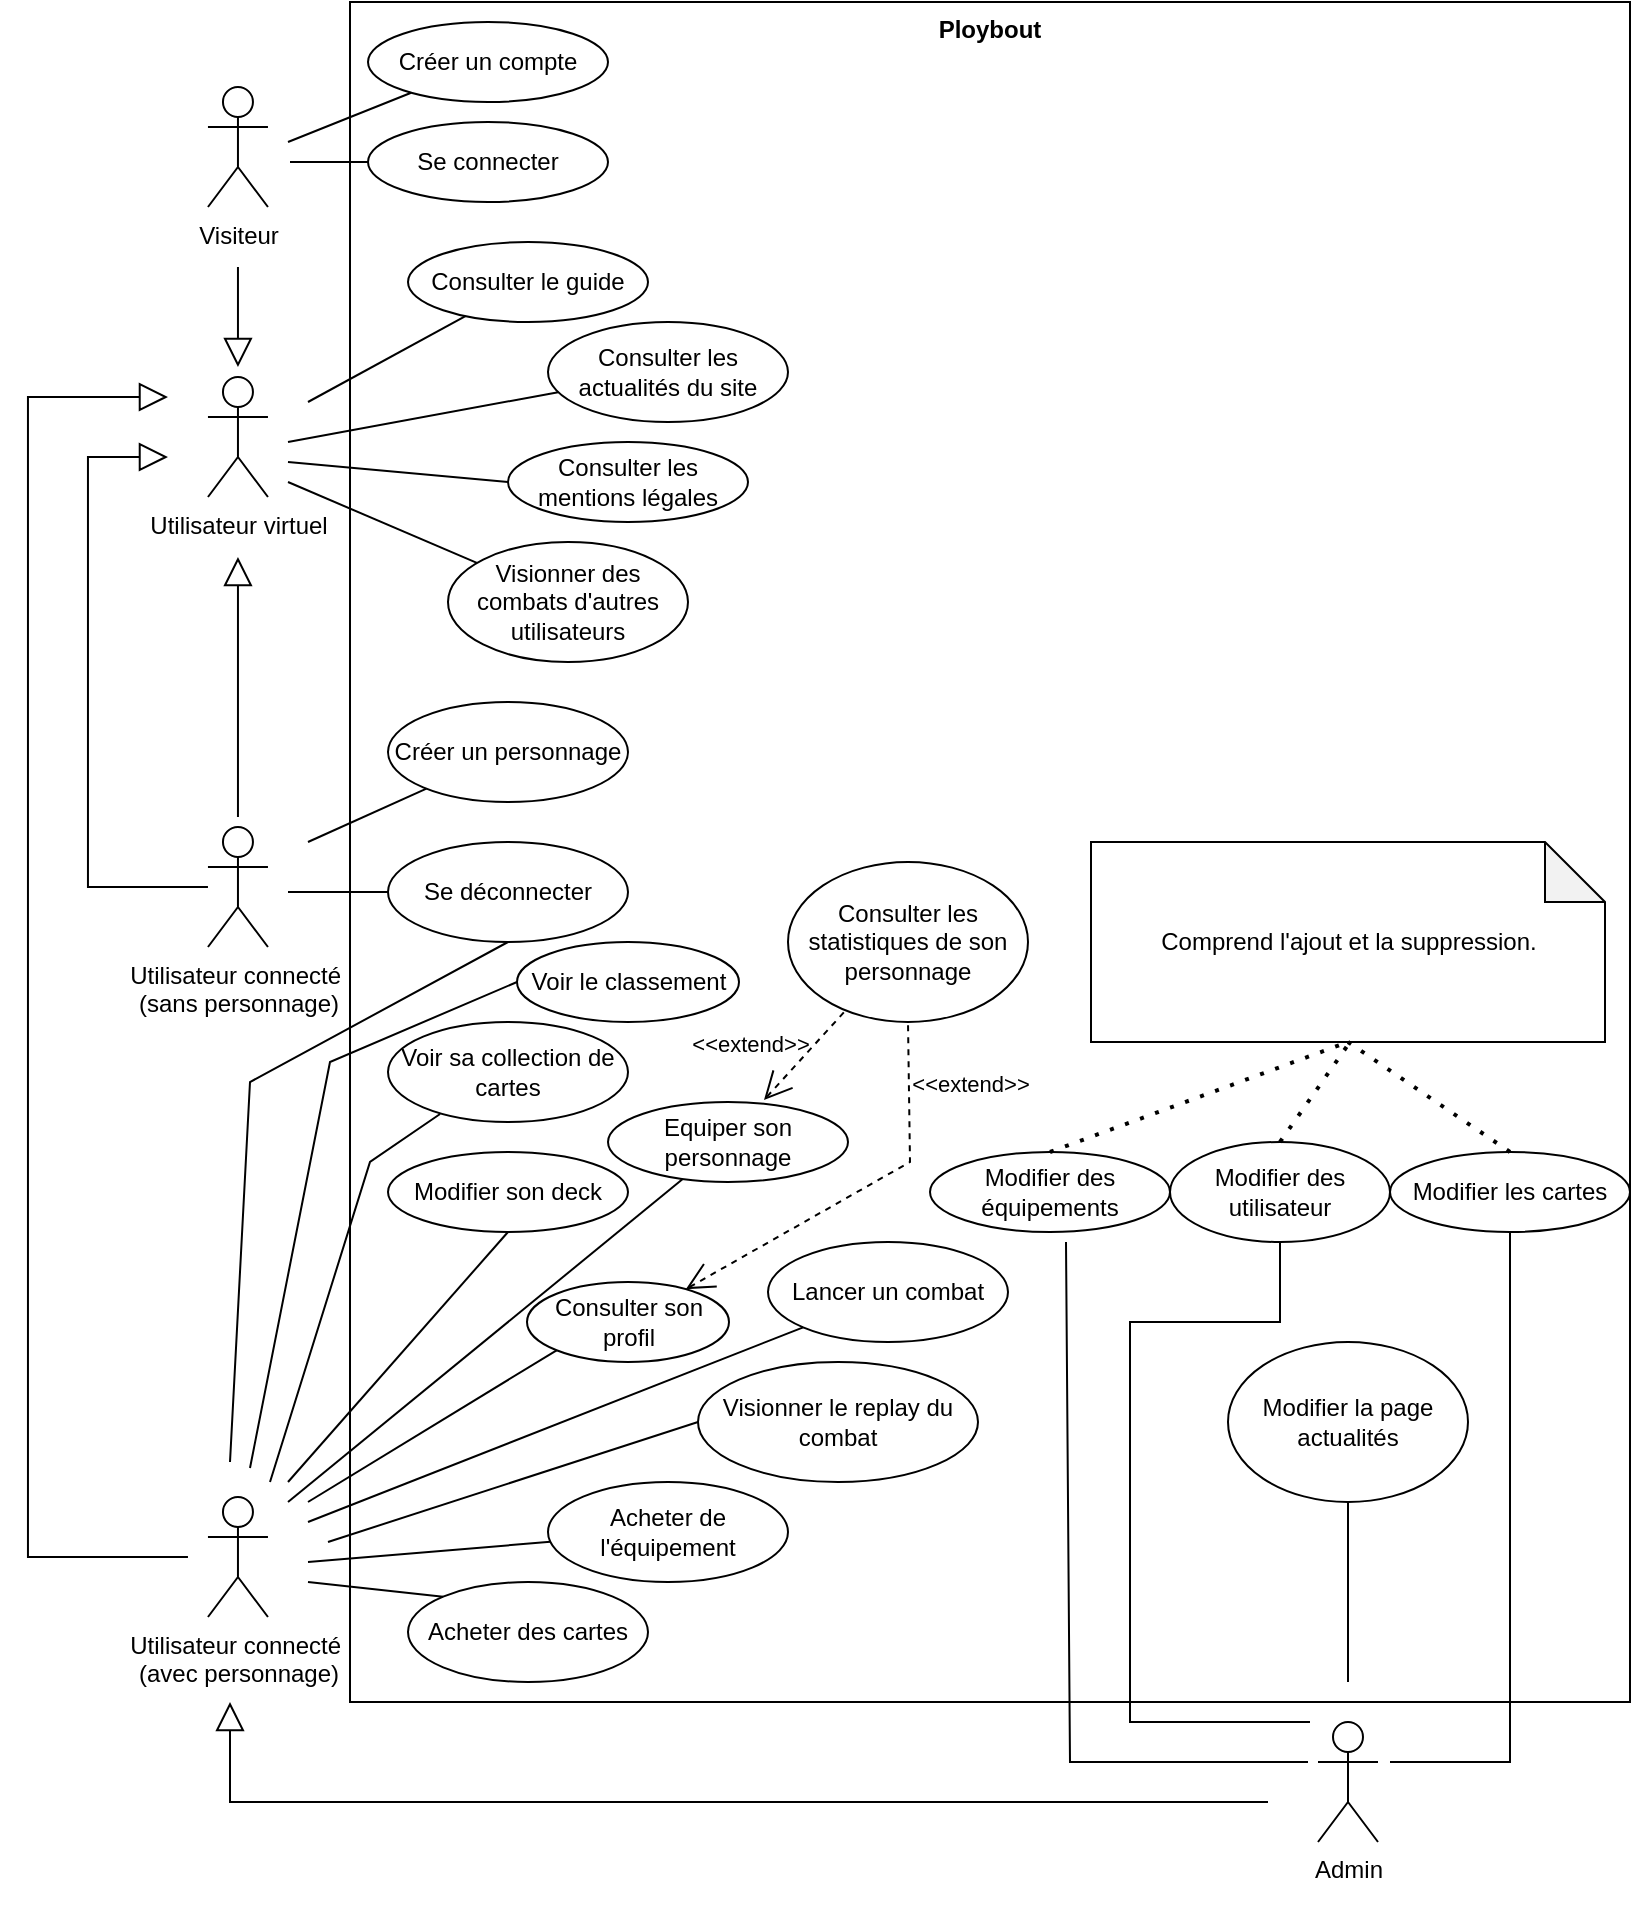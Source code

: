 <mxfile version="24.8.3">
  <diagram name="Page-1" id="s-X5KFM3s4Uk3z4-7ppp">
    <mxGraphModel dx="2420" dy="836" grid="1" gridSize="10" guides="1" tooltips="1" connect="1" arrows="1" fold="1" page="1" pageScale="1" pageWidth="827" pageHeight="1169" math="0" shadow="0">
      <root>
        <mxCell id="0" />
        <mxCell id="1" parent="0" />
        <mxCell id="ZJ0YUTRqLwALlBvn8h17-130" value="Ploybout" style="shape=rect;html=1;verticalAlign=top;fontStyle=1;whiteSpace=wrap;align=center;" parent="1" vertex="1">
          <mxGeometry x="170" y="10" width="640" height="850" as="geometry" />
        </mxCell>
        <mxCell id="ZJ0YUTRqLwALlBvn8h17-1" value="Visiteur" style="shape=umlActor;verticalLabelPosition=bottom;verticalAlign=top;html=1;outlineConnect=0;" parent="1" vertex="1">
          <mxGeometry x="98.98" y="52.5" width="30" height="60" as="geometry" />
        </mxCell>
        <mxCell id="ZJ0YUTRqLwALlBvn8h17-2" value="&lt;div&gt;Utilisateur connecté&amp;nbsp;&lt;/div&gt;&lt;div&gt;(avec personnage)&lt;/div&gt;" style="shape=umlActor;verticalLabelPosition=bottom;verticalAlign=top;html=1;outlineConnect=0;" parent="1" vertex="1">
          <mxGeometry x="98.98" y="757.5" width="30" height="60" as="geometry" />
        </mxCell>
        <mxCell id="ZJ0YUTRqLwALlBvn8h17-5" value="Admin&lt;div&gt;&lt;br&gt;&lt;/div&gt;" style="shape=umlActor;verticalLabelPosition=bottom;verticalAlign=top;html=1;outlineConnect=0;" parent="1" vertex="1">
          <mxGeometry x="654" y="870" width="30" height="60" as="geometry" />
        </mxCell>
        <mxCell id="ZJ0YUTRqLwALlBvn8h17-10" value="Consulter le guide" style="ellipse;whiteSpace=wrap;html=1;" parent="1" vertex="1">
          <mxGeometry x="199" y="130" width="120" height="40" as="geometry" />
        </mxCell>
        <mxCell id="ZJ0YUTRqLwALlBvn8h17-11" value="Consulter les actualités du site" style="ellipse;whiteSpace=wrap;html=1;" parent="1" vertex="1">
          <mxGeometry x="269" y="170" width="120" height="50" as="geometry" />
        </mxCell>
        <mxCell id="ZJ0YUTRqLwALlBvn8h17-12" value="Consulter les mentions légales" style="ellipse;whiteSpace=wrap;html=1;" parent="1" vertex="1">
          <mxGeometry x="249" y="230" width="120" height="40" as="geometry" />
        </mxCell>
        <mxCell id="ZJ0YUTRqLwALlBvn8h17-15" value="Lancer un combat" style="ellipse;whiteSpace=wrap;html=1;" parent="1" vertex="1">
          <mxGeometry x="379" y="630" width="120" height="50" as="geometry" />
        </mxCell>
        <mxCell id="ZJ0YUTRqLwALlBvn8h17-16" value="Equiper son personnage" style="ellipse;whiteSpace=wrap;html=1;" parent="1" vertex="1">
          <mxGeometry x="299" y="560" width="120" height="40" as="geometry" />
        </mxCell>
        <mxCell id="ZJ0YUTRqLwALlBvn8h17-17" value="Modifier son deck" style="ellipse;whiteSpace=wrap;html=1;" parent="1" vertex="1">
          <mxGeometry x="189" y="585" width="120" height="40" as="geometry" />
        </mxCell>
        <mxCell id="ZJ0YUTRqLwALlBvn8h17-18" value="Consulter son profil" style="ellipse;whiteSpace=wrap;html=1;" parent="1" vertex="1">
          <mxGeometry x="258.5" y="650" width="101" height="40" as="geometry" />
        </mxCell>
        <mxCell id="ZJ0YUTRqLwALlBvn8h17-20" value="Créer un compte" style="ellipse;whiteSpace=wrap;html=1;" parent="1" vertex="1">
          <mxGeometry x="179" y="20" width="120" height="40" as="geometry" />
        </mxCell>
        <mxCell id="ZJ0YUTRqLwALlBvn8h17-21" value="Créer un personnage" style="ellipse;whiteSpace=wrap;html=1;" parent="1" vertex="1">
          <mxGeometry x="189" y="360" width="120" height="50" as="geometry" />
        </mxCell>
        <mxCell id="ZJ0YUTRqLwALlBvn8h17-22" value="Se connecter" style="ellipse;whiteSpace=wrap;html=1;" parent="1" vertex="1">
          <mxGeometry x="179" y="70" width="120" height="40" as="geometry" />
        </mxCell>
        <mxCell id="ZJ0YUTRqLwALlBvn8h17-24" value="Acheter des cartes" style="ellipse;whiteSpace=wrap;html=1;" parent="1" vertex="1">
          <mxGeometry x="199" y="800" width="120" height="50" as="geometry" />
        </mxCell>
        <mxCell id="ZJ0YUTRqLwALlBvn8h17-25" value="Acheter de l&#39;équipement" style="ellipse;whiteSpace=wrap;html=1;" parent="1" vertex="1">
          <mxGeometry x="269" y="750" width="120" height="50" as="geometry" />
        </mxCell>
        <mxCell id="ZJ0YUTRqLwALlBvn8h17-37" value="Se déconnecter" style="ellipse;whiteSpace=wrap;html=1;" parent="1" vertex="1">
          <mxGeometry x="189" y="430" width="120" height="50" as="geometry" />
        </mxCell>
        <mxCell id="ZJ0YUTRqLwALlBvn8h17-41" value="Voir sa collection de cartes" style="ellipse;whiteSpace=wrap;html=1;" parent="1" vertex="1">
          <mxGeometry x="189" y="520" width="120" height="50" as="geometry" />
        </mxCell>
        <mxCell id="ZJ0YUTRqLwALlBvn8h17-48" value="Visionner le replay du combat" style="ellipse;whiteSpace=wrap;html=1;" parent="1" vertex="1">
          <mxGeometry x="344" y="690" width="140" height="60" as="geometry" />
        </mxCell>
        <mxCell id="ZJ0YUTRqLwALlBvn8h17-49" value="Utilisateur virtuel" style="shape=umlActor;verticalLabelPosition=bottom;verticalAlign=top;html=1;outlineConnect=0;" parent="1" vertex="1">
          <mxGeometry x="98.98" y="197.5" width="30" height="60" as="geometry" />
        </mxCell>
        <mxCell id="ZJ0YUTRqLwALlBvn8h17-43" value="Utilisateur connecté&amp;nbsp;&lt;div&gt;(sans personnage)&lt;/div&gt;" style="shape=umlActor;verticalLabelPosition=bottom;verticalAlign=top;html=1;outlineConnect=0;" parent="1" vertex="1">
          <mxGeometry x="98.98" y="422.5" width="30" height="60" as="geometry" />
        </mxCell>
        <mxCell id="ZJ0YUTRqLwALlBvn8h17-76" value="" style="edgeStyle=none;html=1;endArrow=block;endFill=0;endSize=12;verticalAlign=bottom;rounded=0;" parent="1" edge="1">
          <mxGeometry width="160" relative="1" as="geometry">
            <mxPoint x="113.98" y="417.5" as="sourcePoint" />
            <mxPoint x="113.98" y="287.5" as="targetPoint" />
          </mxGeometry>
        </mxCell>
        <mxCell id="ZJ0YUTRqLwALlBvn8h17-77" value="" style="edgeStyle=none;html=1;endArrow=block;endFill=0;endSize=12;verticalAlign=bottom;rounded=0;" parent="1" edge="1">
          <mxGeometry width="160" relative="1" as="geometry">
            <mxPoint x="113.98" y="142.5" as="sourcePoint" />
            <mxPoint x="113.98" y="192.5" as="targetPoint" />
          </mxGeometry>
        </mxCell>
        <mxCell id="ZJ0YUTRqLwALlBvn8h17-78" value="" style="edgeStyle=none;html=1;endArrow=block;endFill=0;endSize=12;verticalAlign=bottom;rounded=0;" parent="1" source="ZJ0YUTRqLwALlBvn8h17-43" edge="1">
          <mxGeometry width="160" relative="1" as="geometry">
            <mxPoint x="98.98" y="477.5" as="sourcePoint" />
            <mxPoint x="78.98" y="237.5" as="targetPoint" />
            <Array as="points">
              <mxPoint x="38.98" y="452.5" />
              <mxPoint x="38.98" y="237.5" />
            </Array>
          </mxGeometry>
        </mxCell>
        <mxCell id="ZJ0YUTRqLwALlBvn8h17-81" value="" style="edgeStyle=none;html=1;endArrow=block;endFill=0;endSize=12;verticalAlign=bottom;rounded=0;" parent="1" edge="1">
          <mxGeometry width="160" relative="1" as="geometry">
            <mxPoint x="629" y="910" as="sourcePoint" />
            <mxPoint x="110" y="860" as="targetPoint" />
            <Array as="points">
              <mxPoint x="110" y="910" />
            </Array>
          </mxGeometry>
        </mxCell>
        <mxCell id="ZJ0YUTRqLwALlBvn8h17-85" value="" style="endArrow=none;html=1;rounded=0;" parent="1" target="ZJ0YUTRqLwALlBvn8h17-20" edge="1">
          <mxGeometry width="50" height="50" relative="1" as="geometry">
            <mxPoint x="139" y="80" as="sourcePoint" />
            <mxPoint x="409" y="325" as="targetPoint" />
          </mxGeometry>
        </mxCell>
        <mxCell id="ZJ0YUTRqLwALlBvn8h17-86" value="" style="endArrow=none;html=1;rounded=0;" parent="1" target="ZJ0YUTRqLwALlBvn8h17-22" edge="1">
          <mxGeometry width="50" height="50" relative="1" as="geometry">
            <mxPoint x="140" y="90" as="sourcePoint" />
            <mxPoint x="211" y="-45" as="targetPoint" />
          </mxGeometry>
        </mxCell>
        <mxCell id="ZJ0YUTRqLwALlBvn8h17-87" value="" style="endArrow=none;html=1;rounded=0;" parent="1" target="ZJ0YUTRqLwALlBvn8h17-10" edge="1">
          <mxGeometry width="50" height="50" relative="1" as="geometry">
            <mxPoint x="149" y="210" as="sourcePoint" />
            <mxPoint x="189" y="99" as="targetPoint" />
          </mxGeometry>
        </mxCell>
        <mxCell id="ZJ0YUTRqLwALlBvn8h17-88" value="" style="endArrow=none;html=1;rounded=0;" parent="1" target="ZJ0YUTRqLwALlBvn8h17-11" edge="1">
          <mxGeometry width="50" height="50" relative="1" as="geometry">
            <mxPoint x="139" y="230" as="sourcePoint" />
            <mxPoint x="245" y="186" as="targetPoint" />
          </mxGeometry>
        </mxCell>
        <mxCell id="ZJ0YUTRqLwALlBvn8h17-89" value="" style="endArrow=none;html=1;rounded=0;entryX=0;entryY=0.5;entryDx=0;entryDy=0;" parent="1" target="ZJ0YUTRqLwALlBvn8h17-12" edge="1">
          <mxGeometry width="50" height="50" relative="1" as="geometry">
            <mxPoint x="139" y="240" as="sourcePoint" />
            <mxPoint x="209" y="270" as="targetPoint" />
          </mxGeometry>
        </mxCell>
        <mxCell id="ZJ0YUTRqLwALlBvn8h17-91" value="" style="endArrow=none;html=1;rounded=0;" parent="1" target="ZJ0YUTRqLwALlBvn8h17-37" edge="1">
          <mxGeometry width="50" height="50" relative="1" as="geometry">
            <mxPoint x="139" y="455" as="sourcePoint" />
            <mxPoint x="409" y="440" as="targetPoint" />
          </mxGeometry>
        </mxCell>
        <mxCell id="ZJ0YUTRqLwALlBvn8h17-94" value="" style="edgeStyle=none;html=1;endArrow=block;endFill=0;endSize=12;verticalAlign=bottom;rounded=0;" parent="1" edge="1">
          <mxGeometry width="160" relative="1" as="geometry">
            <mxPoint x="88.98" y="787.5" as="sourcePoint" />
            <mxPoint x="78.98" y="207.5" as="targetPoint" />
            <Array as="points">
              <mxPoint x="8.98" y="787.5" />
              <mxPoint x="8.98" y="207.5" />
            </Array>
          </mxGeometry>
        </mxCell>
        <mxCell id="ZJ0YUTRqLwALlBvn8h17-96" value="Visionner des combats d&#39;autres utilisateurs" style="ellipse;whiteSpace=wrap;html=1;" parent="1" vertex="1">
          <mxGeometry x="219" y="280" width="120" height="60" as="geometry" />
        </mxCell>
        <mxCell id="ZJ0YUTRqLwALlBvn8h17-97" value="" style="endArrow=none;html=1;rounded=0;" parent="1" target="ZJ0YUTRqLwALlBvn8h17-96" edge="1">
          <mxGeometry width="50" height="50" relative="1" as="geometry">
            <mxPoint x="139" y="250" as="sourcePoint" />
            <mxPoint x="209" y="320" as="targetPoint" />
          </mxGeometry>
        </mxCell>
        <mxCell id="ZJ0YUTRqLwALlBvn8h17-98" value="" style="endArrow=none;html=1;rounded=0;entryX=0.217;entryY=0.92;entryDx=0;entryDy=0;entryPerimeter=0;" parent="1" target="ZJ0YUTRqLwALlBvn8h17-41" edge="1">
          <mxGeometry width="50" height="50" relative="1" as="geometry">
            <mxPoint x="130" y="750" as="sourcePoint" />
            <mxPoint x="108.98" y="597.5" as="targetPoint" />
            <Array as="points">
              <mxPoint x="180" y="590" />
            </Array>
          </mxGeometry>
        </mxCell>
        <mxCell id="ZJ0YUTRqLwALlBvn8h17-99" value="" style="endArrow=none;html=1;rounded=0;" parent="1" target="ZJ0YUTRqLwALlBvn8h17-21" edge="1">
          <mxGeometry width="50" height="50" relative="1" as="geometry">
            <mxPoint x="149" y="430" as="sourcePoint" />
            <mxPoint x="409" y="510" as="targetPoint" />
          </mxGeometry>
        </mxCell>
        <mxCell id="ZJ0YUTRqLwALlBvn8h17-100" value="" style="endArrow=none;html=1;rounded=0;" parent="1" target="ZJ0YUTRqLwALlBvn8h17-16" edge="1">
          <mxGeometry width="50" height="50" relative="1" as="geometry">
            <mxPoint x="139" y="760" as="sourcePoint" />
            <mxPoint x="409" y="570" as="targetPoint" />
          </mxGeometry>
        </mxCell>
        <mxCell id="ZJ0YUTRqLwALlBvn8h17-101" value="" style="endArrow=none;html=1;rounded=0;entryX=0;entryY=1;entryDx=0;entryDy=0;" parent="1" target="ZJ0YUTRqLwALlBvn8h17-15" edge="1">
          <mxGeometry width="50" height="50" relative="1" as="geometry">
            <mxPoint x="149" y="770" as="sourcePoint" />
            <mxPoint x="409" y="570" as="targetPoint" />
          </mxGeometry>
        </mxCell>
        <mxCell id="ZJ0YUTRqLwALlBvn8h17-102" value="" style="endArrow=none;html=1;rounded=0;entryX=0;entryY=1;entryDx=0;entryDy=0;" parent="1" target="ZJ0YUTRqLwALlBvn8h17-18" edge="1">
          <mxGeometry width="50" height="50" relative="1" as="geometry">
            <mxPoint x="149" y="760" as="sourcePoint" />
            <mxPoint x="409" y="570" as="targetPoint" />
          </mxGeometry>
        </mxCell>
        <mxCell id="ZJ0YUTRqLwALlBvn8h17-103" value="&amp;lt;&amp;lt;extend&amp;gt;&amp;gt;" style="edgeStyle=none;html=1;startArrow=open;endArrow=none;startSize=12;verticalAlign=bottom;dashed=1;labelBackgroundColor=none;rounded=0;entryX=0.5;entryY=1;entryDx=0;entryDy=0;" parent="1" source="ZJ0YUTRqLwALlBvn8h17-18" target="ZJ0YUTRqLwALlBvn8h17-104" edge="1">
          <mxGeometry x="0.593" y="-30" width="160" relative="1" as="geometry">
            <mxPoint x="299" y="600" as="sourcePoint" />
            <mxPoint x="559" y="620" as="targetPoint" />
            <Array as="points">
              <mxPoint x="450" y="590" />
            </Array>
            <mxPoint as="offset" />
          </mxGeometry>
        </mxCell>
        <mxCell id="ZJ0YUTRqLwALlBvn8h17-104" value="Consulter les statistiques de son personnage" style="ellipse;whiteSpace=wrap;html=1;" parent="1" vertex="1">
          <mxGeometry x="389" y="440" width="120" height="80" as="geometry" />
        </mxCell>
        <mxCell id="ZJ0YUTRqLwALlBvn8h17-105" value="" style="endArrow=none;html=1;rounded=0;entryX=0;entryY=0.5;entryDx=0;entryDy=0;" parent="1" target="ZJ0YUTRqLwALlBvn8h17-48" edge="1">
          <mxGeometry width="50" height="50" relative="1" as="geometry">
            <mxPoint x="159" y="780" as="sourcePoint" />
            <mxPoint x="409" y="470" as="targetPoint" />
          </mxGeometry>
        </mxCell>
        <mxCell id="ZJ0YUTRqLwALlBvn8h17-106" value="Modifier les cartes" style="ellipse;whiteSpace=wrap;html=1;" parent="1" vertex="1">
          <mxGeometry x="690" y="585" width="120" height="40" as="geometry" />
        </mxCell>
        <mxCell id="ZJ0YUTRqLwALlBvn8h17-111" value="Modifier des équipements" style="ellipse;whiteSpace=wrap;html=1;" parent="1" vertex="1">
          <mxGeometry x="460" y="585" width="120" height="40" as="geometry" />
        </mxCell>
        <mxCell id="ZJ0YUTRqLwALlBvn8h17-112" value="Modifier la page actualités" style="ellipse;whiteSpace=wrap;html=1;" parent="1" vertex="1">
          <mxGeometry x="609" y="680" width="120" height="80" as="geometry" />
        </mxCell>
        <mxCell id="ZJ0YUTRqLwALlBvn8h17-114" value="Comprend l&#39;ajout et la suppression." style="shape=note;whiteSpace=wrap;html=1;backgroundOutline=1;darkOpacity=0.05;" parent="1" vertex="1">
          <mxGeometry x="540.5" y="430" width="257" height="100" as="geometry" />
        </mxCell>
        <mxCell id="ZJ0YUTRqLwALlBvn8h17-117" value="" style="endArrow=none;html=1;rounded=0;entryX=0;entryY=0;entryDx=0;entryDy=0;" parent="1" target="ZJ0YUTRqLwALlBvn8h17-24" edge="1">
          <mxGeometry width="50" height="50" relative="1" as="geometry">
            <mxPoint x="149" y="800" as="sourcePoint" />
            <mxPoint x="409" y="670" as="targetPoint" />
          </mxGeometry>
        </mxCell>
        <mxCell id="ZJ0YUTRqLwALlBvn8h17-118" value="" style="endArrow=none;html=1;rounded=0;" parent="1" target="ZJ0YUTRqLwALlBvn8h17-25" edge="1">
          <mxGeometry width="50" height="50" relative="1" as="geometry">
            <mxPoint x="149" y="790" as="sourcePoint" />
            <mxPoint x="409" y="670" as="targetPoint" />
          </mxGeometry>
        </mxCell>
        <mxCell id="ZJ0YUTRqLwALlBvn8h17-119" value="&amp;lt;&amp;lt;extend&amp;gt;&amp;gt;" style="edgeStyle=none;html=1;startArrow=open;endArrow=none;startSize=12;verticalAlign=bottom;dashed=1;labelBackgroundColor=none;rounded=0;exitX=0.65;exitY=-0.025;exitDx=0;exitDy=0;exitPerimeter=0;" parent="1" source="ZJ0YUTRqLwALlBvn8h17-16" target="ZJ0YUTRqLwALlBvn8h17-104" edge="1">
          <mxGeometry x="-0.69" y="18" width="160" relative="1" as="geometry">
            <mxPoint x="299" y="600" as="sourcePoint" />
            <mxPoint x="459" y="600" as="targetPoint" />
            <mxPoint as="offset" />
          </mxGeometry>
        </mxCell>
        <mxCell id="ZJ0YUTRqLwALlBvn8h17-120" value="" style="endArrow=none;html=1;rounded=0;entryX=0.5;entryY=1;entryDx=0;entryDy=0;" parent="1" target="ZJ0YUTRqLwALlBvn8h17-17" edge="1">
          <mxGeometry width="50" height="50" relative="1" as="geometry">
            <mxPoint x="139" y="750" as="sourcePoint" />
            <mxPoint x="409" y="570" as="targetPoint" />
          </mxGeometry>
        </mxCell>
        <mxCell id="ZJ0YUTRqLwALlBvn8h17-123" value="" style="endArrow=none;dashed=1;html=1;dashPattern=1 3;strokeWidth=2;rounded=0;entryX=0.5;entryY=1;entryDx=0;entryDy=0;entryPerimeter=0;exitX=0.5;exitY=0;exitDx=0;exitDy=0;" parent="1" source="ZJ0YUTRqLwALlBvn8h17-111" target="ZJ0YUTRqLwALlBvn8h17-114" edge="1">
          <mxGeometry width="50" height="50" relative="1" as="geometry">
            <mxPoint x="669" y="590" as="sourcePoint" />
            <mxPoint x="409" y="470" as="targetPoint" />
          </mxGeometry>
        </mxCell>
        <mxCell id="ZJ0YUTRqLwALlBvn8h17-124" value="" style="endArrow=none;dashed=1;html=1;dashPattern=1 3;strokeWidth=2;rounded=0;exitX=0.5;exitY=0;exitDx=0;exitDy=0;" parent="1" source="ZJ0YUTRqLwALlBvn8h17-106" edge="1">
          <mxGeometry width="50" height="50" relative="1" as="geometry">
            <mxPoint x="609" y="600" as="sourcePoint" />
            <mxPoint x="669" y="530" as="targetPoint" />
          </mxGeometry>
        </mxCell>
        <mxCell id="ZJ0YUTRqLwALlBvn8h17-127" value="" style="endArrow=none;html=1;rounded=0;entryX=0.5;entryY=1;entryDx=0;entryDy=0;" parent="1" target="ZJ0YUTRqLwALlBvn8h17-112" edge="1">
          <mxGeometry width="50" height="50" relative="1" as="geometry">
            <mxPoint x="669" y="850" as="sourcePoint" />
            <mxPoint x="409" y="670" as="targetPoint" />
          </mxGeometry>
        </mxCell>
        <mxCell id="ZJ0YUTRqLwALlBvn8h17-128" value="" style="endArrow=none;html=1;rounded=0;entryX=0.5;entryY=1;entryDx=0;entryDy=0;" parent="1" target="ZJ0YUTRqLwALlBvn8h17-106" edge="1">
          <mxGeometry width="50" height="50" relative="1" as="geometry">
            <mxPoint x="690" y="890" as="sourcePoint" />
            <mxPoint x="679" y="770" as="targetPoint" />
            <Array as="points">
              <mxPoint x="750" y="890" />
            </Array>
          </mxGeometry>
        </mxCell>
        <mxCell id="ZJ0YUTRqLwALlBvn8h17-132" value="" style="endArrow=none;html=1;rounded=0;entryX=0.5;entryY=1;entryDx=0;entryDy=0;" parent="1" target="ZJ0YUTRqLwALlBvn8h17-37" edge="1">
          <mxGeometry width="50" height="50" relative="1" as="geometry">
            <mxPoint x="110" y="740" as="sourcePoint" />
            <mxPoint x="410" y="470" as="targetPoint" />
            <Array as="points">
              <mxPoint x="120" y="550" />
            </Array>
          </mxGeometry>
        </mxCell>
        <mxCell id="xGEug3G-QBkYoOjf69VY-1" value="Modifier des utilisateur" style="ellipse;whiteSpace=wrap;html=1;" parent="1" vertex="1">
          <mxGeometry x="580" y="580" width="110" height="50" as="geometry" />
        </mxCell>
        <mxCell id="xGEug3G-QBkYoOjf69VY-3" value="" style="endArrow=none;dashed=1;html=1;dashPattern=1 3;strokeWidth=2;rounded=0;exitX=0.5;exitY=0;exitDx=0;exitDy=0;" parent="1" source="xGEug3G-QBkYoOjf69VY-1" edge="1">
          <mxGeometry width="50" height="50" relative="1" as="geometry">
            <mxPoint x="530" y="595" as="sourcePoint" />
            <mxPoint x="670" y="530" as="targetPoint" />
          </mxGeometry>
        </mxCell>
        <mxCell id="xGEug3G-QBkYoOjf69VY-4" value="" style="endArrow=none;html=1;rounded=0;" parent="1" edge="1">
          <mxGeometry width="50" height="50" relative="1" as="geometry">
            <mxPoint x="649" y="890" as="sourcePoint" />
            <mxPoint x="528" y="630" as="targetPoint" />
            <Array as="points">
              <mxPoint x="530" y="890" />
            </Array>
          </mxGeometry>
        </mxCell>
        <mxCell id="xGEug3G-QBkYoOjf69VY-5" value="" style="endArrow=none;html=1;rounded=0;exitX=0.5;exitY=1;exitDx=0;exitDy=0;" parent="1" source="xGEug3G-QBkYoOjf69VY-1" edge="1">
          <mxGeometry width="50" height="50" relative="1" as="geometry">
            <mxPoint x="320" y="730" as="sourcePoint" />
            <mxPoint x="650" y="870" as="targetPoint" />
            <Array as="points">
              <mxPoint x="635" y="670" />
              <mxPoint x="560" y="670" />
              <mxPoint x="560" y="870" />
            </Array>
          </mxGeometry>
        </mxCell>
        <mxCell id="LCzcdVrsGBW4AMRsbI3l-1" value="Voir le classement" style="ellipse;whiteSpace=wrap;html=1;" vertex="1" parent="1">
          <mxGeometry x="253.5" y="480" width="111" height="40" as="geometry" />
        </mxCell>
        <mxCell id="LCzcdVrsGBW4AMRsbI3l-5" value="" style="endArrow=none;html=1;rounded=0;entryX=0;entryY=0.5;entryDx=0;entryDy=0;" edge="1" parent="1" target="LCzcdVrsGBW4AMRsbI3l-1">
          <mxGeometry width="50" height="50" relative="1" as="geometry">
            <mxPoint x="120" y="743" as="sourcePoint" />
            <mxPoint x="249" y="500" as="targetPoint" />
            <Array as="points">
              <mxPoint x="160" y="540" />
            </Array>
          </mxGeometry>
        </mxCell>
      </root>
    </mxGraphModel>
  </diagram>
</mxfile>
